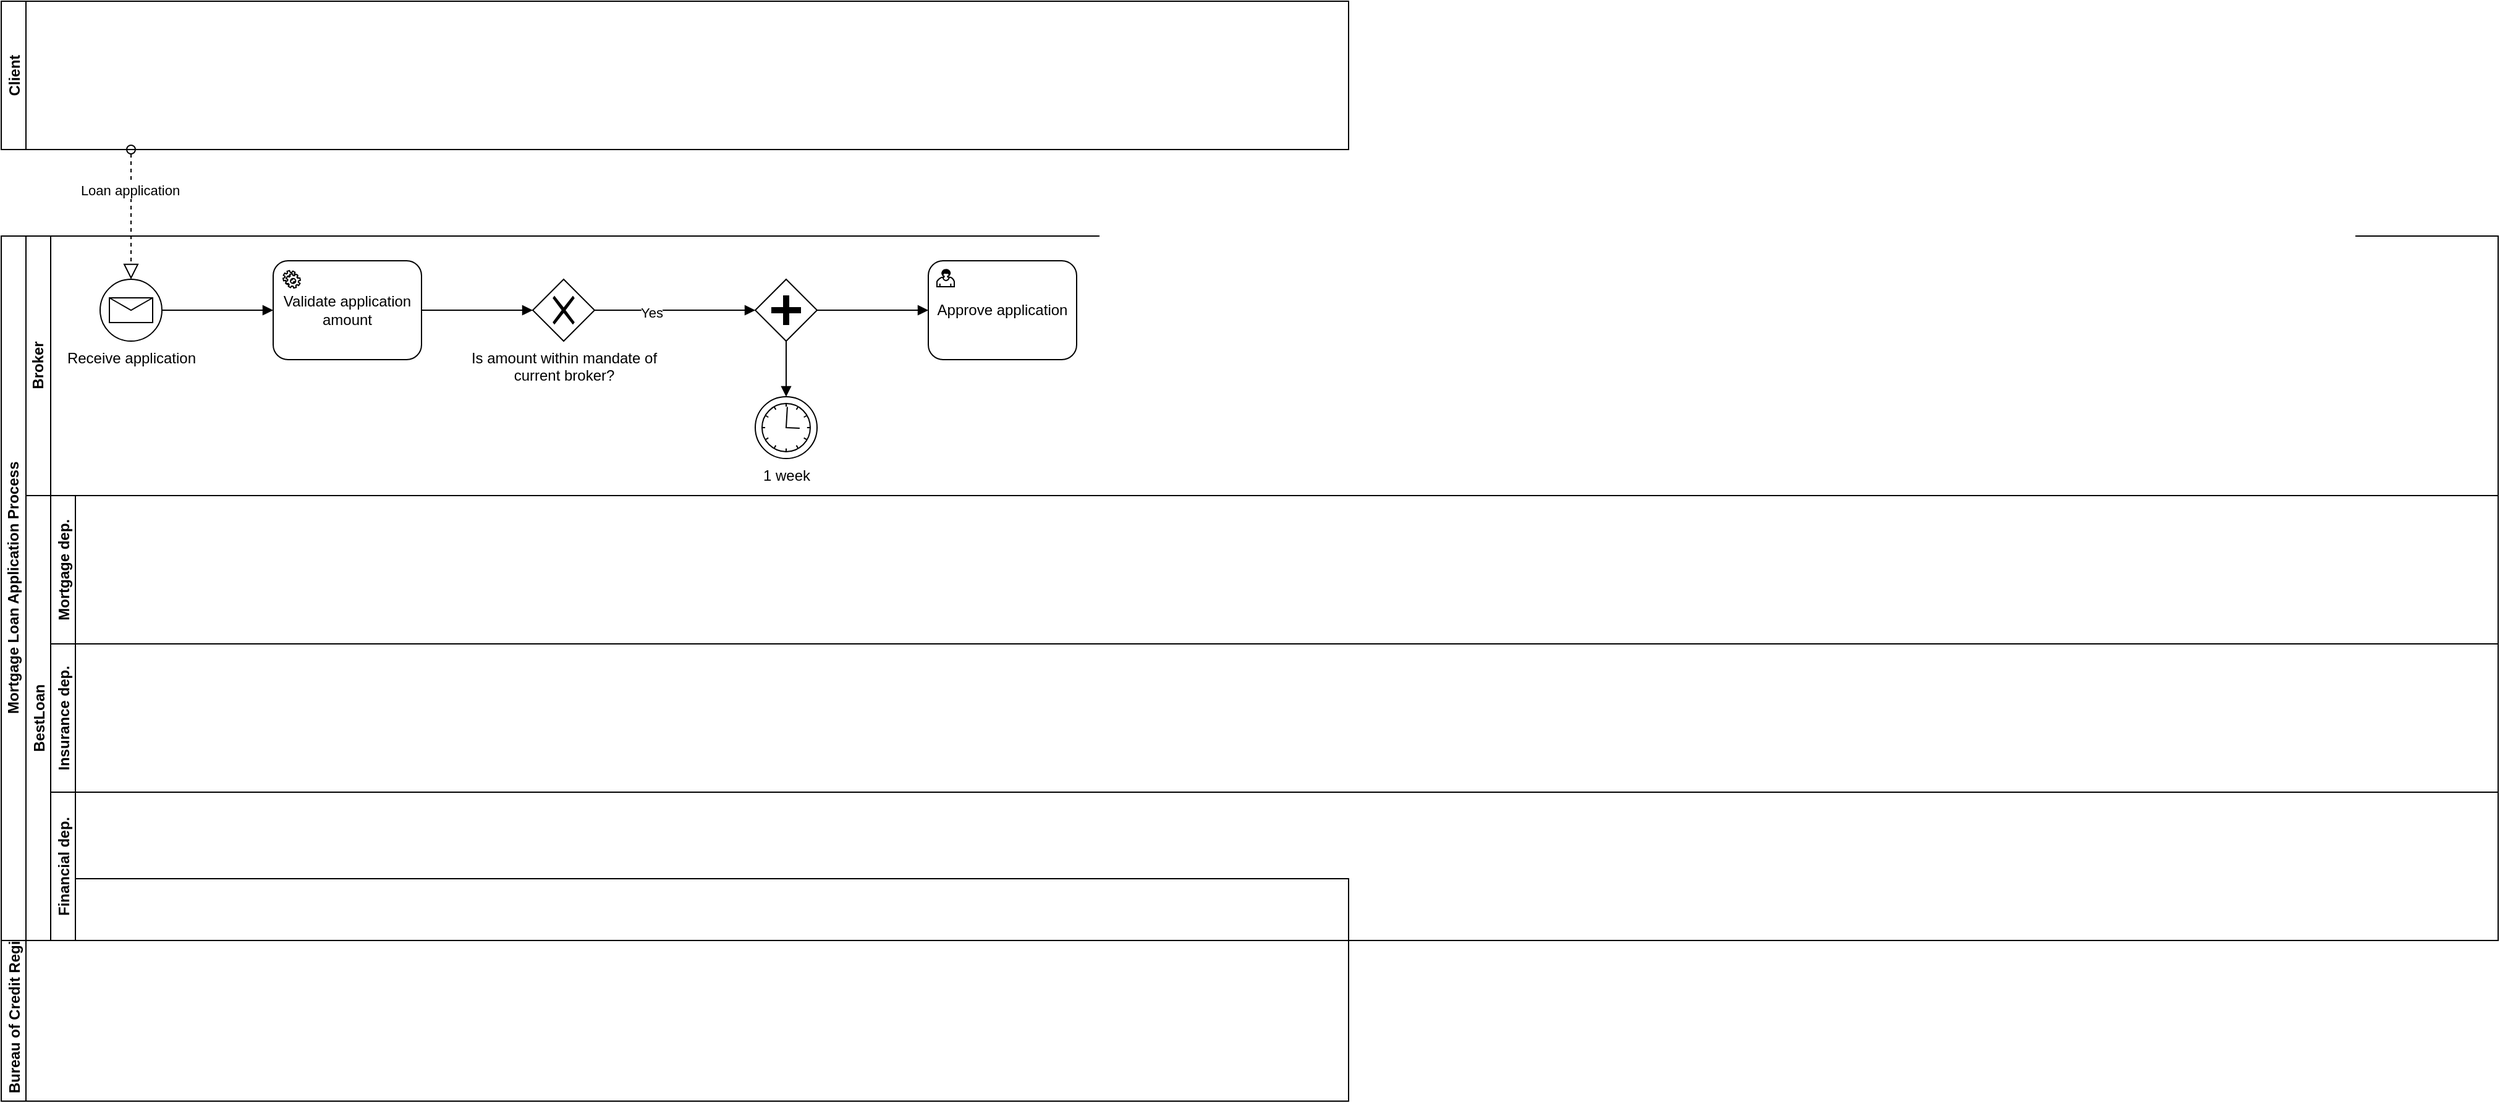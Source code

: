 <mxfile version="13.7.3" type="github">
  <diagram name="Page-1" id="2a216829-ef6e-dabb-86c1-c78162f3ba2b">
    <mxGraphModel dx="1298" dy="779" grid="1" gridSize="10" guides="1" tooltips="1" connect="1" arrows="1" fold="1" page="1" pageScale="1" pageWidth="1169" pageHeight="827" background="#ffffff" math="0" shadow="0">
      <root>
        <mxCell id="0" />
        <mxCell id="1" parent="0" />
        <mxCell id="wCzeHHn4DnTlApi-bYVN-5" value="Bureau of Credit Registration" style="swimlane;startSize=20;horizontal=0;" vertex="1" parent="1">
          <mxGeometry x="220" y="740" width="1090" height="180" as="geometry" />
        </mxCell>
        <mxCell id="wCzeHHn4DnTlApi-bYVN-6" value="Client" style="swimlane;startSize=20;horizontal=0;" vertex="1" parent="1">
          <mxGeometry x="220" y="30" width="1090" height="120" as="geometry" />
        </mxCell>
        <mxCell id="wCzeHHn4DnTlApi-bYVN-1" value="Mortgage Loan Application Process" style="swimlane;html=1;childLayout=stackLayout;resizeParent=1;resizeParentMax=0;horizontal=0;startSize=20;horizontalStack=0;" vertex="1" parent="1">
          <mxGeometry x="220" y="220" width="2020" height="570" as="geometry" />
        </mxCell>
        <mxCell id="wCzeHHn4DnTlApi-bYVN-3" value="Broker" style="swimlane;html=1;startSize=20;horizontal=0;" vertex="1" parent="wCzeHHn4DnTlApi-bYVN-1">
          <mxGeometry x="20" width="2000" height="210" as="geometry" />
        </mxCell>
        <mxCell id="wCzeHHn4DnTlApi-bYVN-21" style="edgeStyle=orthogonalEdgeStyle;rounded=0;orthogonalLoop=1;jettySize=auto;html=1;entryX=0;entryY=0.5;entryDx=0;entryDy=0;endArrow=block;endFill=1;" edge="1" parent="wCzeHHn4DnTlApi-bYVN-3" source="wCzeHHn4DnTlApi-bYVN-14" target="wCzeHHn4DnTlApi-bYVN-17">
          <mxGeometry relative="1" as="geometry" />
        </mxCell>
        <mxCell id="wCzeHHn4DnTlApi-bYVN-32" style="edgeStyle=orthogonalEdgeStyle;rounded=0;orthogonalLoop=1;jettySize=auto;html=1;entryX=0;entryY=0.5;entryDx=0;entryDy=0;endArrow=block;endFill=1;" edge="1" parent="wCzeHHn4DnTlApi-bYVN-3" source="wCzeHHn4DnTlApi-bYVN-31" target="wCzeHHn4DnTlApi-bYVN-25">
          <mxGeometry relative="1" as="geometry" />
        </mxCell>
        <mxCell id="wCzeHHn4DnTlApi-bYVN-31" value="" style="shape=mxgraph.bpmn.shape;html=1;verticalLabelPosition=bottom;labelBackgroundColor=#ffffff;verticalAlign=top;align=center;perimeter=rhombusPerimeter;background=gateway;outlineConnect=0;outline=none;symbol=parallelGw;" vertex="1" parent="wCzeHHn4DnTlApi-bYVN-3">
          <mxGeometry x="590" y="35" width="50" height="50" as="geometry" />
        </mxCell>
        <mxCell id="wCzeHHn4DnTlApi-bYVN-22" value="Is amount within mandate of&lt;br&gt;current broker?" style="shape=mxgraph.bpmn.shape;html=1;verticalLabelPosition=bottom;labelBackgroundColor=#ffffff;verticalAlign=top;align=center;perimeter=rhombusPerimeter;background=gateway;outlineConnect=0;outline=none;symbol=exclusiveGw;" vertex="1" parent="wCzeHHn4DnTlApi-bYVN-3">
          <mxGeometry x="410" y="35" width="50" height="50" as="geometry" />
        </mxCell>
        <mxCell id="wCzeHHn4DnTlApi-bYVN-14" value="Receive application" style="shape=mxgraph.bpmn.shape;html=1;verticalLabelPosition=bottom;labelBackgroundColor=#ffffff;verticalAlign=top;align=center;perimeter=ellipsePerimeter;outlineConnect=0;outline=standard;symbol=message;" vertex="1" parent="wCzeHHn4DnTlApi-bYVN-3">
          <mxGeometry x="60" y="35" width="50" height="50" as="geometry" />
        </mxCell>
        <mxCell id="wCzeHHn4DnTlApi-bYVN-23" style="edgeStyle=orthogonalEdgeStyle;rounded=0;orthogonalLoop=1;jettySize=auto;html=1;entryX=0;entryY=0.5;entryDx=0;entryDy=0;endArrow=block;endFill=1;" edge="1" parent="wCzeHHn4DnTlApi-bYVN-3" source="wCzeHHn4DnTlApi-bYVN-17" target="wCzeHHn4DnTlApi-bYVN-22">
          <mxGeometry relative="1" as="geometry" />
        </mxCell>
        <mxCell id="wCzeHHn4DnTlApi-bYVN-17" value="Validate application&lt;br&gt;amount" style="html=1;whiteSpace=wrap;rounded=1;dropTarget=0;" vertex="1" parent="wCzeHHn4DnTlApi-bYVN-3">
          <mxGeometry x="200" y="20" width="120" height="80" as="geometry" />
        </mxCell>
        <mxCell id="wCzeHHn4DnTlApi-bYVN-20" value="" style="shape=mxgraph.bpmn.service_task;html=1;outlineConnect=0;" vertex="1" parent="wCzeHHn4DnTlApi-bYVN-3">
          <mxGeometry x="208" y="28" width="14" height="14" as="geometry" />
        </mxCell>
        <mxCell id="wCzeHHn4DnTlApi-bYVN-29" style="edgeStyle=orthogonalEdgeStyle;rounded=0;orthogonalLoop=1;jettySize=auto;html=1;entryX=0.5;entryY=0;entryDx=0;entryDy=0;endArrow=block;endFill=1;exitX=0.5;exitY=1;exitDx=0;exitDy=0;" edge="1" parent="wCzeHHn4DnTlApi-bYVN-3" source="wCzeHHn4DnTlApi-bYVN-31" target="wCzeHHn4DnTlApi-bYVN-28">
          <mxGeometry relative="1" as="geometry">
            <mxPoint x="680" y="110" as="sourcePoint" />
          </mxGeometry>
        </mxCell>
        <mxCell id="wCzeHHn4DnTlApi-bYVN-24" style="edgeStyle=orthogonalEdgeStyle;rounded=0;orthogonalLoop=1;jettySize=auto;html=1;endArrow=block;endFill=1;entryX=0;entryY=0.5;entryDx=0;entryDy=0;" edge="1" parent="wCzeHHn4DnTlApi-bYVN-3" source="wCzeHHn4DnTlApi-bYVN-22" target="wCzeHHn4DnTlApi-bYVN-31">
          <mxGeometry relative="1" as="geometry">
            <mxPoint x="610" y="60" as="targetPoint" />
          </mxGeometry>
        </mxCell>
        <mxCell id="wCzeHHn4DnTlApi-bYVN-30" value="Yes" style="edgeLabel;html=1;align=center;verticalAlign=middle;resizable=0;points=[];" vertex="1" connectable="0" parent="wCzeHHn4DnTlApi-bYVN-24">
          <mxGeometry x="-0.3" y="-2" relative="1" as="geometry">
            <mxPoint as="offset" />
          </mxGeometry>
        </mxCell>
        <mxCell id="wCzeHHn4DnTlApi-bYVN-25" value="Approve application" style="html=1;whiteSpace=wrap;rounded=1;dropTarget=0;" vertex="1" parent="wCzeHHn4DnTlApi-bYVN-3">
          <mxGeometry x="730" y="20" width="120" height="80" as="geometry" />
        </mxCell>
        <mxCell id="wCzeHHn4DnTlApi-bYVN-26" value="" style="html=1;shape=mxgraph.bpmn.user_task;outlineConnect=0;" vertex="1" parent="wCzeHHn4DnTlApi-bYVN-25">
          <mxGeometry width="14" height="14" relative="1" as="geometry">
            <mxPoint x="7" y="7" as="offset" />
          </mxGeometry>
        </mxCell>
        <mxCell id="wCzeHHn4DnTlApi-bYVN-28" value="1 week" style="shape=mxgraph.bpmn.shape;html=1;verticalLabelPosition=bottom;labelBackgroundColor=#ffffff;verticalAlign=top;align=center;perimeter=ellipsePerimeter;outlineConnect=0;outline=standard;symbol=timer;" vertex="1" parent="wCzeHHn4DnTlApi-bYVN-3">
          <mxGeometry x="590" y="130" width="50" height="50" as="geometry" />
        </mxCell>
        <mxCell id="wCzeHHn4DnTlApi-bYVN-9" value="BestLoan" style="swimlane;startSize=20;horizontal=0;" vertex="1" parent="wCzeHHn4DnTlApi-bYVN-1">
          <mxGeometry x="20" y="210" width="2000" height="360" as="geometry" />
        </mxCell>
        <mxCell id="wCzeHHn4DnTlApi-bYVN-10" value="Mortgage dep." style="swimlane;startSize=20;horizontal=0;" vertex="1" parent="wCzeHHn4DnTlApi-bYVN-9">
          <mxGeometry x="20" width="1980" height="120" as="geometry" />
        </mxCell>
        <mxCell id="wCzeHHn4DnTlApi-bYVN-11" value="Insurance dep." style="swimlane;startSize=20;horizontal=0;" vertex="1" parent="wCzeHHn4DnTlApi-bYVN-10">
          <mxGeometry y="120" width="1980" height="120" as="geometry" />
        </mxCell>
        <mxCell id="wCzeHHn4DnTlApi-bYVN-12" value="Financial dep." style="swimlane;startSize=20;horizontal=0;" vertex="1" parent="wCzeHHn4DnTlApi-bYVN-11">
          <mxGeometry y="120" width="1980" height="120" as="geometry" />
        </mxCell>
        <mxCell id="wCzeHHn4DnTlApi-bYVN-15" value="" style="startArrow=oval;startFill=0;startSize=7;endArrow=block;endFill=0;endSize=10;dashed=1;html=1;entryX=0.5;entryY=0;entryDx=0;entryDy=0;" edge="1" parent="1" target="wCzeHHn4DnTlApi-bYVN-14">
          <mxGeometry width="100" relative="1" as="geometry">
            <mxPoint x="325" y="150" as="sourcePoint" />
            <mxPoint x="380" y="190" as="targetPoint" />
          </mxGeometry>
        </mxCell>
        <mxCell id="wCzeHHn4DnTlApi-bYVN-16" value="Loan application" style="edgeLabel;html=1;align=center;verticalAlign=middle;resizable=0;points=[];" vertex="1" connectable="0" parent="wCzeHHn4DnTlApi-bYVN-15">
          <mxGeometry x="-0.371" y="-1" relative="1" as="geometry">
            <mxPoint as="offset" />
          </mxGeometry>
        </mxCell>
      </root>
    </mxGraphModel>
  </diagram>
</mxfile>
